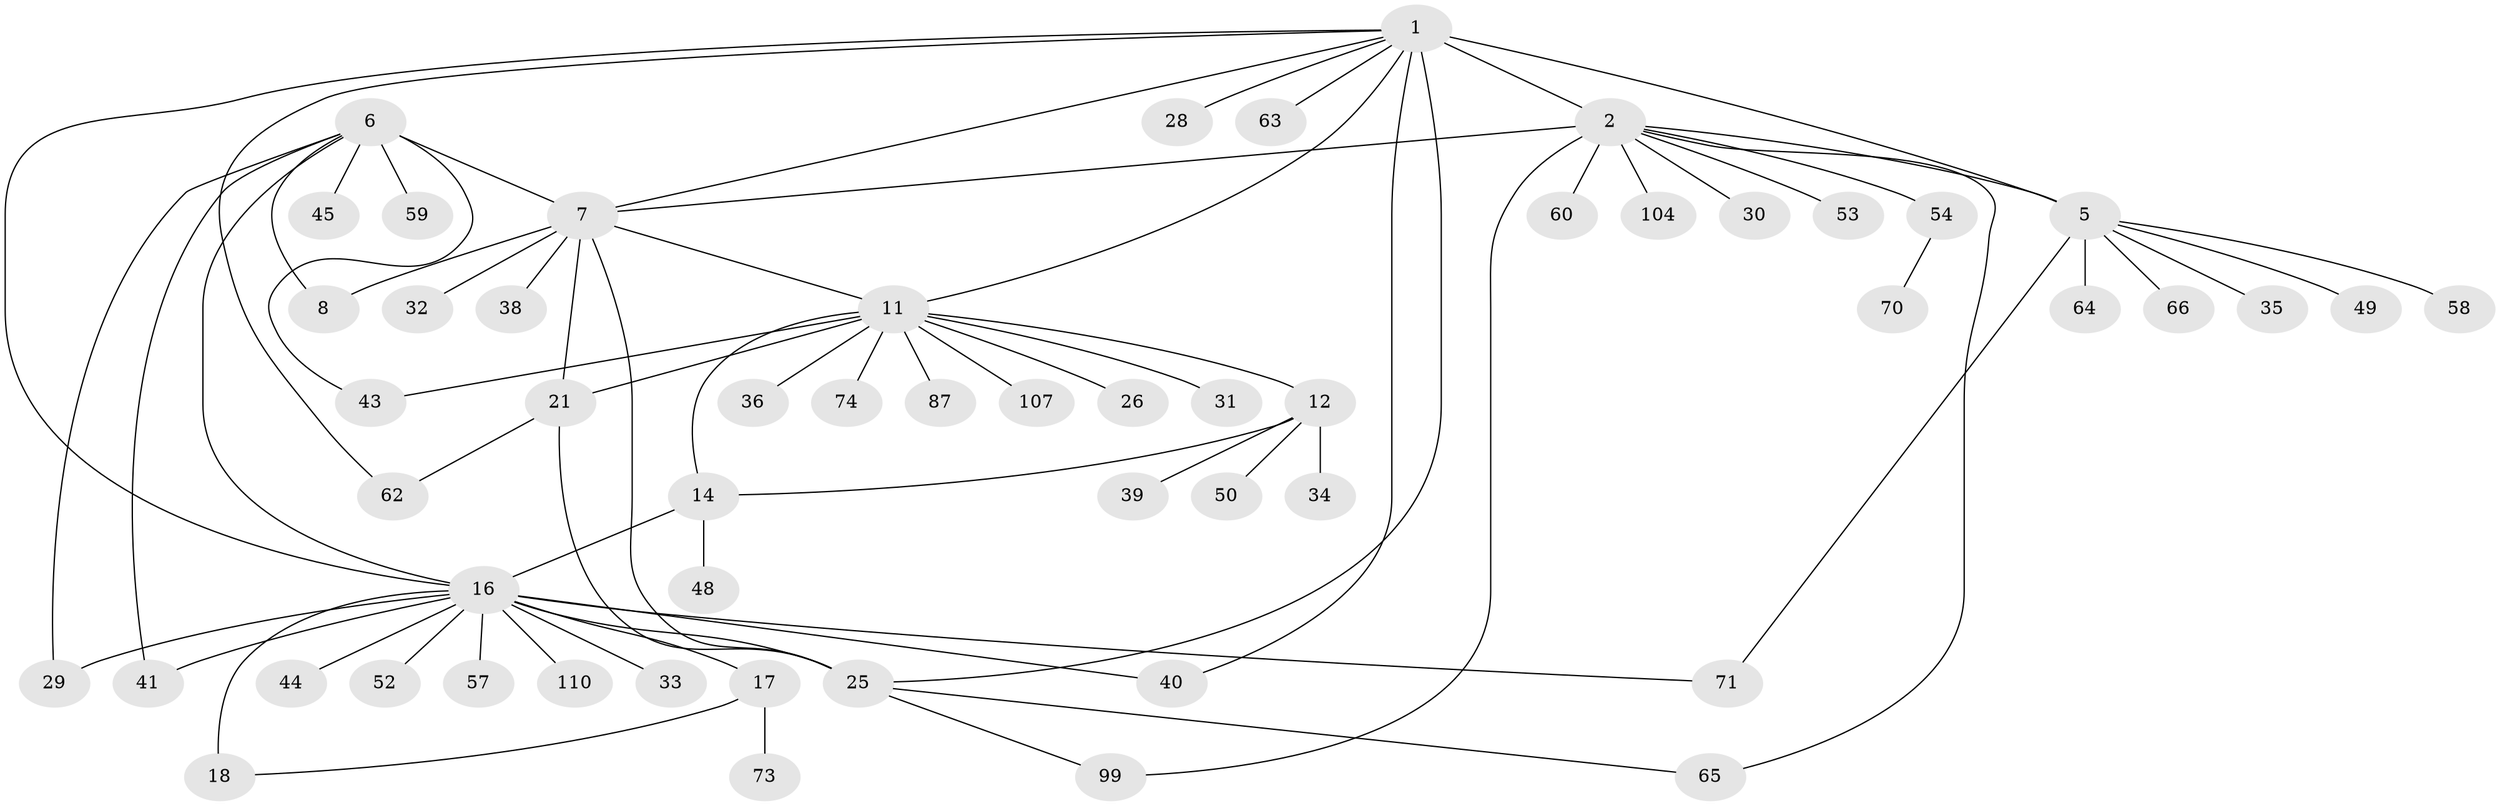 // original degree distribution, {5: 0.05454545454545454, 13: 0.00909090909090909, 10: 0.01818181818181818, 8: 0.09090909090909091, 9: 0.01818181818181818, 7: 0.01818181818181818, 15: 0.00909090909090909, 12: 0.00909090909090909, 1: 0.5727272727272728, 3: 0.045454545454545456, 2: 0.15454545454545454}
// Generated by graph-tools (version 1.1) at 2025/19/03/04/25 18:19:58]
// undirected, 55 vertices, 74 edges
graph export_dot {
graph [start="1"]
  node [color=gray90,style=filled];
  1 [super="+4+3"];
  2 [super="+47"];
  5 [super="+42"];
  6 [super="+69+9"];
  7 [super="+51+103+61+10+23"];
  8 [super="+77"];
  11 [super="+15"];
  12 [super="+13"];
  14 [super="+37"];
  16 [super="+20+19+102+81"];
  17;
  18 [super="+91+80+75+56"];
  21 [super="+46+22+108+109"];
  25;
  26;
  28;
  29 [super="+79+90"];
  30;
  31;
  32;
  33;
  34;
  35;
  36;
  38;
  39;
  40;
  41;
  43 [super="+88+93"];
  44;
  45;
  48;
  49 [super="+97"];
  50;
  52;
  53;
  54;
  57;
  58;
  59;
  60;
  62 [super="+98"];
  63;
  64;
  65 [super="+78"];
  66;
  70;
  71;
  73;
  74;
  87;
  99;
  104;
  107;
  110;
  1 -- 2 [weight=3];
  1 -- 5 [weight=3];
  1 -- 28;
  1 -- 63;
  1 -- 40;
  1 -- 11;
  1 -- 16;
  1 -- 25;
  1 -- 62;
  1 -- 7;
  2 -- 5;
  2 -- 30;
  2 -- 53;
  2 -- 54;
  2 -- 60;
  2 -- 65;
  2 -- 99;
  2 -- 104;
  2 -- 7;
  5 -- 35;
  5 -- 49;
  5 -- 64;
  5 -- 66;
  5 -- 71;
  5 -- 58;
  6 -- 7 [weight=4];
  6 -- 8 [weight=2];
  6 -- 29;
  6 -- 43;
  6 -- 59;
  6 -- 16;
  6 -- 41;
  6 -- 45;
  7 -- 8 [weight=2];
  7 -- 11 [weight=2];
  7 -- 32;
  7 -- 21 [weight=4];
  7 -- 38;
  7 -- 25 [weight=2];
  11 -- 12 [weight=4];
  11 -- 14 [weight=2];
  11 -- 31;
  11 -- 36;
  11 -- 74;
  11 -- 107;
  11 -- 21 [weight=2];
  11 -- 87;
  11 -- 26;
  11 -- 43;
  12 -- 14 [weight=2];
  12 -- 34;
  12 -- 50;
  12 -- 39;
  14 -- 48;
  14 -- 16 [weight=2];
  16 -- 17 [weight=3];
  16 -- 18 [weight=3];
  16 -- 41;
  16 -- 44;
  16 -- 71;
  16 -- 40;
  16 -- 110;
  16 -- 25;
  16 -- 57;
  16 -- 29;
  16 -- 33;
  16 -- 52;
  17 -- 18;
  17 -- 73;
  21 -- 25 [weight=2];
  21 -- 62;
  25 -- 65;
  25 -- 99;
  54 -- 70;
}
